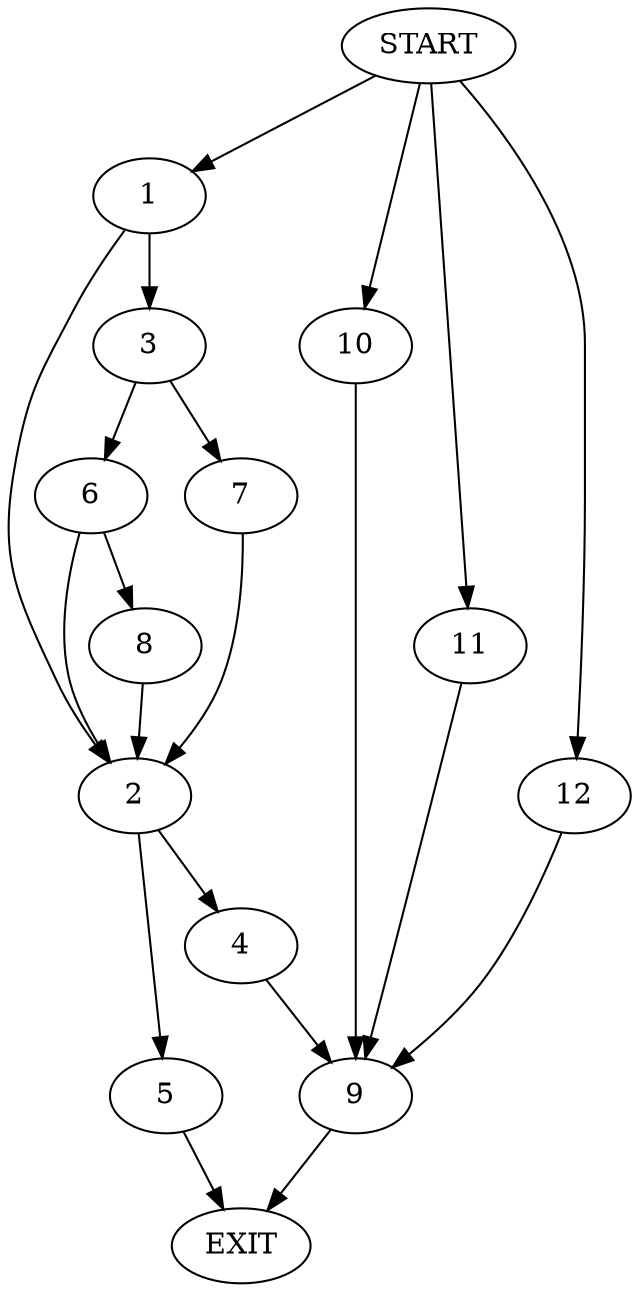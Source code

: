 digraph {
0 [label="START"]
13 [label="EXIT"]
0 -> 1
1 -> 2
1 -> 3
2 -> 4
2 -> 5
3 -> 6
3 -> 7
7 -> 2
6 -> 2
6 -> 8
8 -> 2
5 -> 13
4 -> 9
9 -> 13
0 -> 10
10 -> 9
0 -> 11
11 -> 9
0 -> 12
12 -> 9
}
